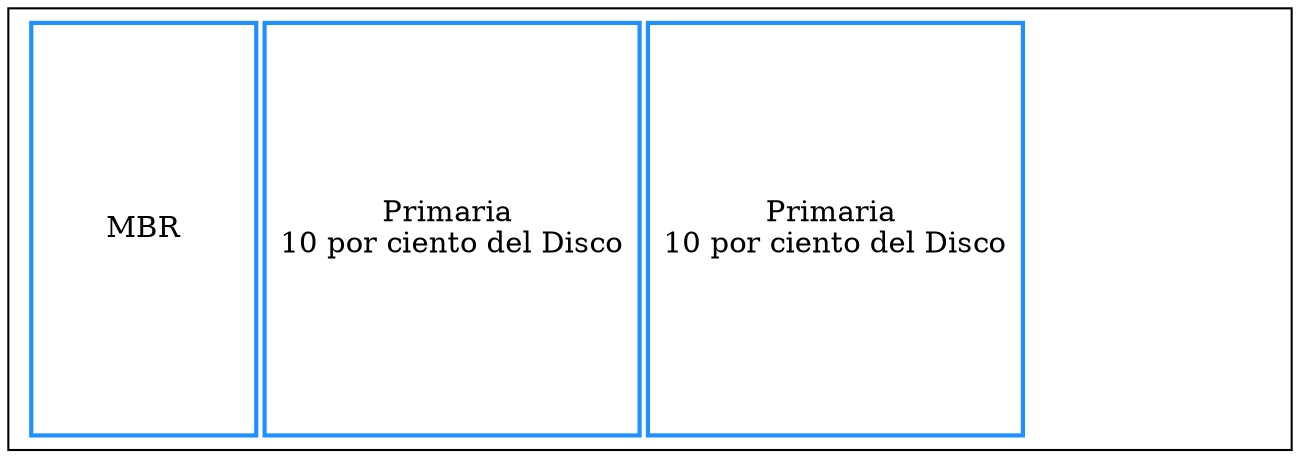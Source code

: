 digraph G{

  tbl [
    shape=box
    label=<
     <table border='0' cellborder='2' width='600' height='150' color='dodgerblue1'>
     <tr>
     <td height='150' width='110'> MBR </td>
     <td height='200' width='50'>Primaria <br/> 10 por ciento del Disco </td>
     <td height='200' width='50'>Primaria <br/> 10 por ciento del Disco </td>
     </tr> 
     </table>        
>];

}